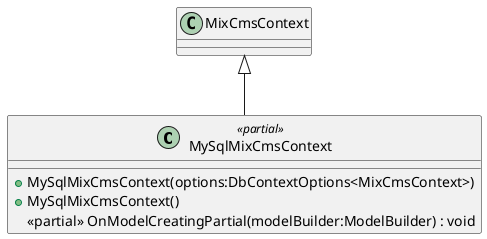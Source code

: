 @startuml
class MySqlMixCmsContext <<partial>> {
    + MySqlMixCmsContext(options:DbContextOptions<MixCmsContext>)
    + MySqlMixCmsContext()
    <<partial>> OnModelCreatingPartial(modelBuilder:ModelBuilder) : void
}
MixCmsContext <|-- MySqlMixCmsContext
@enduml
